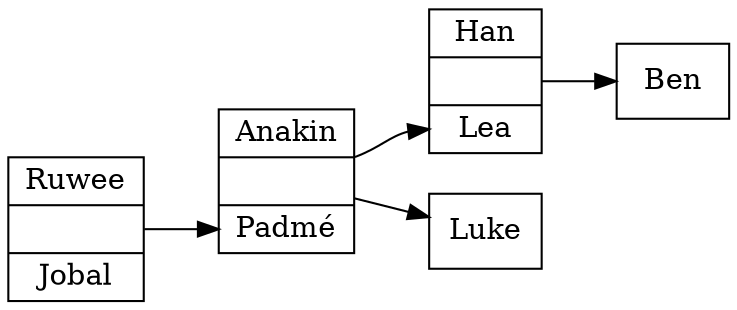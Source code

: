 digraph family {
node [shape=record];
rankdir=LR;

f1 [label="<h>Anakin|<u>|<w>Padm&#233;"];
f4 [label="<h>Ruwee|<u>|<w>Jobal"];
f8 [label="<h>Han|<u>|<w>Lea"];
i13 [label="<i>Luke"];
i14 [label="<i>Ben"];
f4:p -> f1:w;
f1:p -> i13:i;
f1:p -> f8:w;
f8:p -> i14:i;

}
